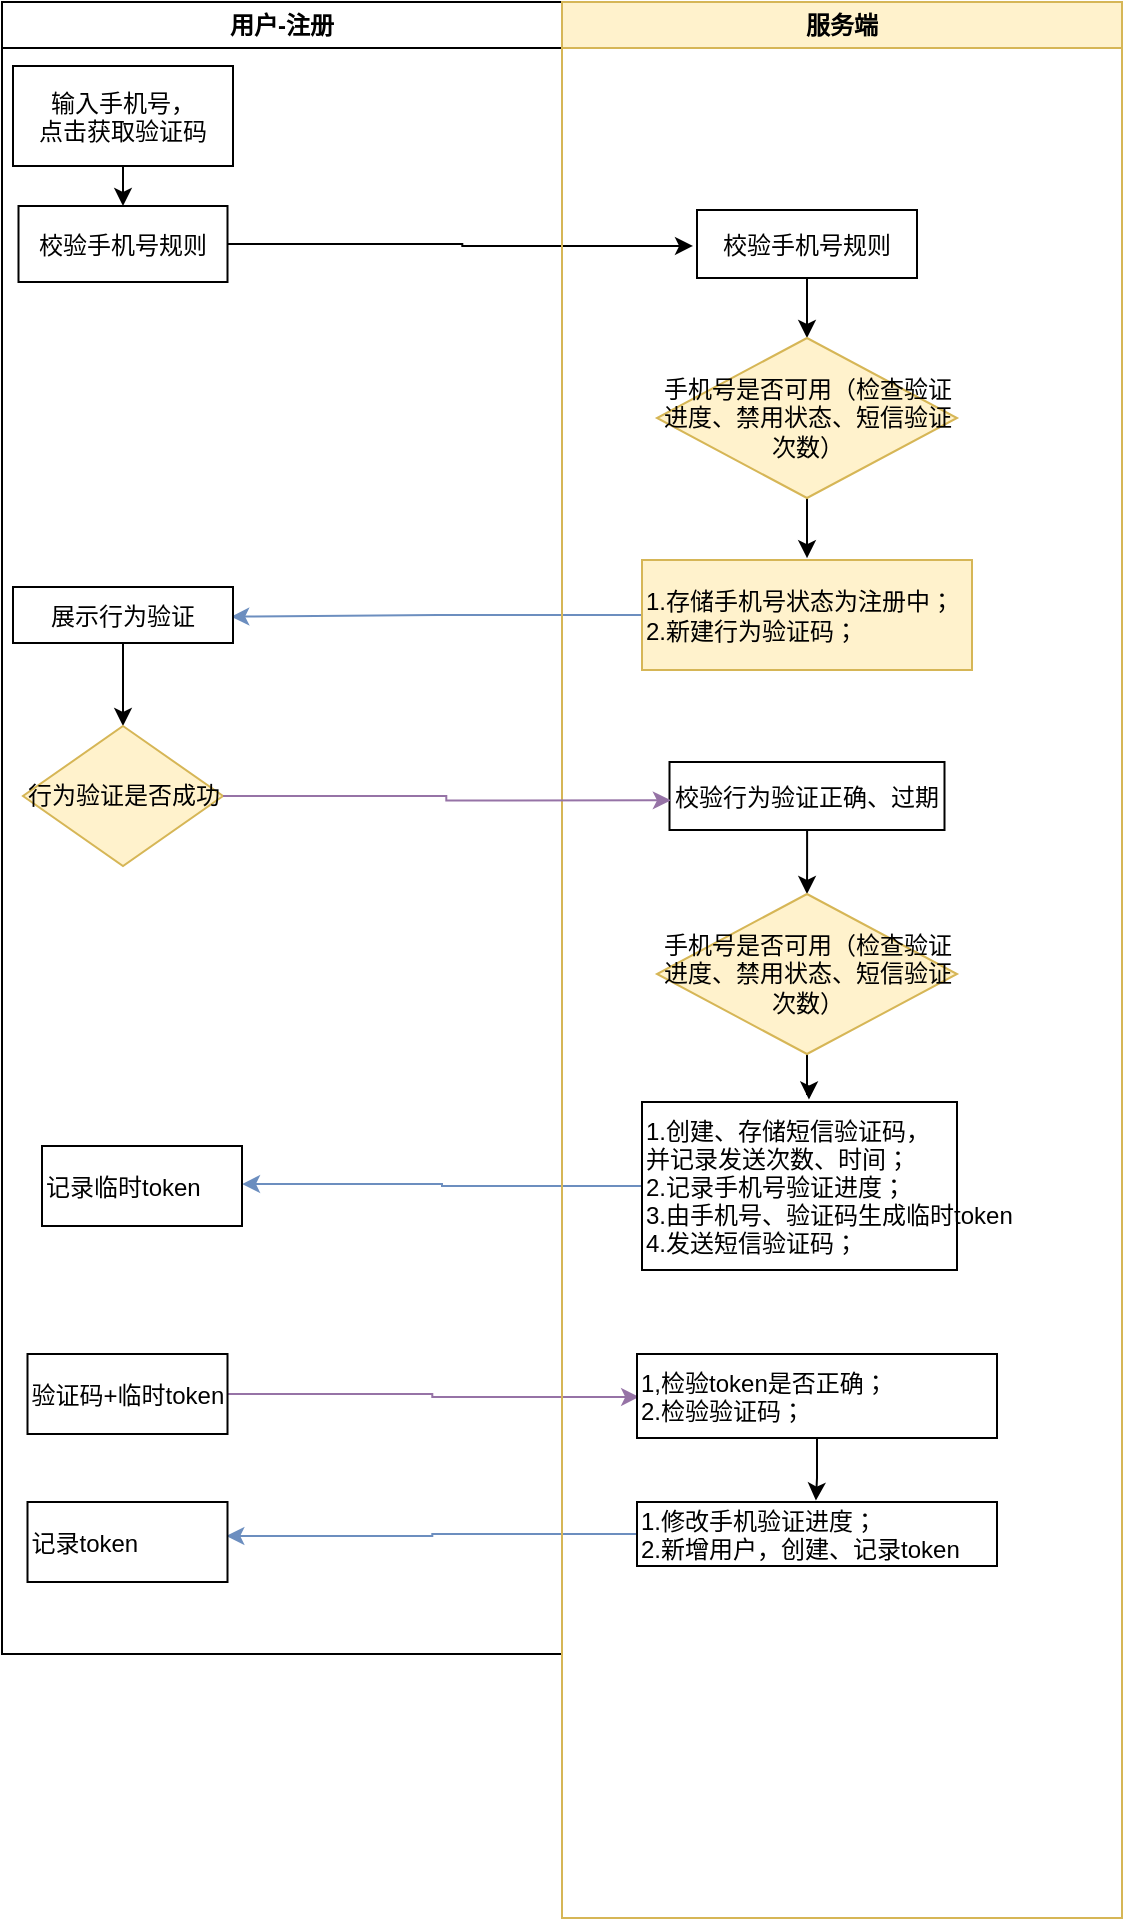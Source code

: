 <mxfile version="20.8.14" type="github">
  <diagram name="Page-1" id="e7e014a7-5840-1c2e-5031-d8a46d1fe8dd">
    <mxGraphModel dx="1093" dy="670" grid="1" gridSize="10" guides="1" tooltips="1" connect="1" arrows="1" fold="1" page="1" pageScale="1" pageWidth="1169" pageHeight="826" background="none" math="0" shadow="0">
      <root>
        <mxCell id="0" />
        <mxCell id="1" parent="0" />
        <mxCell id="GZBZKkGN8Y1aCkfuJeDu-95" style="edgeStyle=orthogonalEdgeStyle;rounded=0;orthogonalLoop=1;jettySize=auto;html=1;entryX=0.994;entryY=0.425;entryDx=0;entryDy=0;entryPerimeter=0;fillColor=#dae8fc;strokeColor=#6c8ebf;" edge="1" parent="1" source="GZBZKkGN8Y1aCkfuJeDu-92" target="GZBZKkGN8Y1aCkfuJeDu-94">
          <mxGeometry relative="1" as="geometry" />
        </mxCell>
        <mxCell id="GZBZKkGN8Y1aCkfuJeDu-91" style="edgeStyle=orthogonalEdgeStyle;rounded=0;orthogonalLoop=1;jettySize=auto;html=1;entryX=0.006;entryY=0.511;entryDx=0;entryDy=0;entryPerimeter=0;fillColor=#e1d5e7;strokeColor=#9673a6;" edge="1" parent="1" source="GZBZKkGN8Y1aCkfuJeDu-88" target="GZBZKkGN8Y1aCkfuJeDu-89">
          <mxGeometry relative="1" as="geometry" />
        </mxCell>
        <mxCell id="GZBZKkGN8Y1aCkfuJeDu-86" value="" style="edgeStyle=orthogonalEdgeStyle;rounded=0;orthogonalLoop=1;jettySize=auto;html=1;entryX=1;entryY=0.476;entryDx=0;entryDy=0;entryPerimeter=0;fillColor=#dae8fc;strokeColor=#6c8ebf;" edge="1" parent="1" source="GZBZKkGN8Y1aCkfuJeDu-77" target="GZBZKkGN8Y1aCkfuJeDu-85">
          <mxGeometry relative="1" as="geometry">
            <mxPoint x="350" y="600" as="targetPoint" />
          </mxGeometry>
        </mxCell>
        <mxCell id="GZBZKkGN8Y1aCkfuJeDu-68" style="edgeStyle=orthogonalEdgeStyle;rounded=0;orthogonalLoop=1;jettySize=auto;html=1;entryX=0.992;entryY=0.53;entryDx=0;entryDy=0;entryPerimeter=0;fillColor=#dae8fc;strokeColor=#6c8ebf;" edge="1" parent="1" source="GZBZKkGN8Y1aCkfuJeDu-53" target="GZBZKkGN8Y1aCkfuJeDu-48">
          <mxGeometry relative="1" as="geometry" />
        </mxCell>
        <mxCell id="GZBZKkGN8Y1aCkfuJeDu-65" style="edgeStyle=orthogonalEdgeStyle;rounded=0;orthogonalLoop=1;jettySize=auto;html=1;entryX=-0.018;entryY=0.529;entryDx=0;entryDy=0;entryPerimeter=0;" edge="1" parent="1" source="8" target="GZBZKkGN8Y1aCkfuJeDu-50">
          <mxGeometry relative="1" as="geometry" />
        </mxCell>
        <mxCell id="2" value="用户-注册" style="swimlane;whiteSpace=wrap" parent="1" vertex="1">
          <mxGeometry x="160" y="2" width="280" height="826" as="geometry" />
        </mxCell>
        <mxCell id="GZBZKkGN8Y1aCkfuJeDu-44" style="edgeStyle=orthogonalEdgeStyle;rounded=0;orthogonalLoop=1;jettySize=auto;html=1;entryX=0.506;entryY=-0.014;entryDx=0;entryDy=0;entryPerimeter=0;" edge="1" parent="2" source="7" target="8">
          <mxGeometry relative="1" as="geometry" />
        </mxCell>
        <mxCell id="7" value="输入手机号，&#xa;点击获取验证码" style="" parent="2" vertex="1">
          <mxGeometry x="5.5" y="32" width="110" height="50" as="geometry" />
        </mxCell>
        <mxCell id="8" value="校验手机号规则" style="" parent="2" vertex="1">
          <mxGeometry x="8.25" y="102" width="104.5" height="38" as="geometry" />
        </mxCell>
        <mxCell id="GZBZKkGN8Y1aCkfuJeDu-72" style="edgeStyle=orthogonalEdgeStyle;rounded=0;orthogonalLoop=1;jettySize=auto;html=1;entryX=0.5;entryY=0;entryDx=0;entryDy=0;" edge="1" parent="2" source="GZBZKkGN8Y1aCkfuJeDu-48" target="GZBZKkGN8Y1aCkfuJeDu-69">
          <mxGeometry relative="1" as="geometry" />
        </mxCell>
        <mxCell id="GZBZKkGN8Y1aCkfuJeDu-48" value="展示行为验证" style="" vertex="1" parent="2">
          <mxGeometry x="5.5" y="292.5" width="110" height="28" as="geometry" />
        </mxCell>
        <mxCell id="GZBZKkGN8Y1aCkfuJeDu-69" value="行为验证是否成功" style="rhombus;whiteSpace=wrap;html=1;fillColor=#fff2cc;strokeColor=#d6b656;" vertex="1" parent="2">
          <mxGeometry x="10.5" y="362" width="100" height="70" as="geometry" />
        </mxCell>
        <mxCell id="GZBZKkGN8Y1aCkfuJeDu-85" value="记录临时token" style="fillColor=rgb(255, 255, 255);strokeColor=rgb(0, 0, 0);fontColor=rgb(0, 0, 0);align=left;" vertex="1" parent="2">
          <mxGeometry x="20" y="572" width="100" height="40" as="geometry" />
        </mxCell>
        <mxCell id="GZBZKkGN8Y1aCkfuJeDu-88" value="验证码+临时token" style="fillColor=rgb(255, 255, 255);strokeColor=rgb(0, 0, 0);fontColor=rgb(0, 0, 0);align=left;" vertex="1" parent="2">
          <mxGeometry x="12.75" y="676" width="100" height="40" as="geometry" />
        </mxCell>
        <mxCell id="GZBZKkGN8Y1aCkfuJeDu-94" value="记录token" style="fillColor=rgb(255, 255, 255);strokeColor=rgb(0, 0, 0);fontColor=rgb(0, 0, 0);align=left;" vertex="1" parent="2">
          <mxGeometry x="12.75" y="750" width="100" height="40" as="geometry" />
        </mxCell>
        <mxCell id="3" value="服务端" style="swimlane;whiteSpace=wrap;fillColor=#fff2cc;strokeColor=#d6b656;" parent="1" vertex="1">
          <mxGeometry x="440" y="2" width="280" height="958" as="geometry" />
        </mxCell>
        <mxCell id="GZBZKkGN8Y1aCkfuJeDu-93" style="edgeStyle=orthogonalEdgeStyle;rounded=0;orthogonalLoop=1;jettySize=auto;html=1;entryX=0.497;entryY=-0.022;entryDx=0;entryDy=0;entryPerimeter=0;" edge="1" parent="3" source="GZBZKkGN8Y1aCkfuJeDu-89" target="GZBZKkGN8Y1aCkfuJeDu-92">
          <mxGeometry relative="1" as="geometry" />
        </mxCell>
        <mxCell id="GZBZKkGN8Y1aCkfuJeDu-55" value="" style="edgeStyle=orthogonalEdgeStyle;rounded=0;orthogonalLoop=1;jettySize=auto;html=1;" edge="1" parent="3" source="GZBZKkGN8Y1aCkfuJeDu-50" target="GZBZKkGN8Y1aCkfuJeDu-52">
          <mxGeometry relative="1" as="geometry" />
        </mxCell>
        <mxCell id="GZBZKkGN8Y1aCkfuJeDu-50" value="校验手机号规则" style="" vertex="1" parent="3">
          <mxGeometry x="67.5" y="104" width="110" height="34" as="geometry" />
        </mxCell>
        <mxCell id="GZBZKkGN8Y1aCkfuJeDu-59" style="edgeStyle=orthogonalEdgeStyle;rounded=0;orthogonalLoop=1;jettySize=auto;html=1;entryX=0.5;entryY=-0.017;entryDx=0;entryDy=0;entryPerimeter=0;" edge="1" parent="3" source="GZBZKkGN8Y1aCkfuJeDu-52" target="GZBZKkGN8Y1aCkfuJeDu-53">
          <mxGeometry relative="1" as="geometry" />
        </mxCell>
        <mxCell id="GZBZKkGN8Y1aCkfuJeDu-52" value="手机号是否可用（检查验证进度、禁用状态、短信验证次数）" style="rhombus;whiteSpace=wrap;html=1;fillColor=#fff2cc;strokeColor=#d6b656;" vertex="1" parent="3">
          <mxGeometry x="47.5" y="168" width="150" height="80" as="geometry" />
        </mxCell>
        <mxCell id="GZBZKkGN8Y1aCkfuJeDu-53" value="1.存储手机号状态为注册中；&lt;br&gt;2.新建行为验证码；" style="whiteSpace=wrap;html=1;fillColor=#fff2cc;strokeColor=#d6b656;fontColor=rgb(0, 0, 0);align=left;" vertex="1" parent="3">
          <mxGeometry x="40" y="279" width="165" height="55" as="geometry" />
        </mxCell>
        <mxCell id="GZBZKkGN8Y1aCkfuJeDu-82" style="edgeStyle=orthogonalEdgeStyle;rounded=0;orthogonalLoop=1;jettySize=auto;html=1;entryX=0.5;entryY=0;entryDx=0;entryDy=0;" edge="1" parent="3" source="GZBZKkGN8Y1aCkfuJeDu-74" target="GZBZKkGN8Y1aCkfuJeDu-81">
          <mxGeometry relative="1" as="geometry" />
        </mxCell>
        <mxCell id="GZBZKkGN8Y1aCkfuJeDu-74" value="校验行为验证正确、过期" style="" vertex="1" parent="3">
          <mxGeometry x="53.75" y="380" width="137.5" height="34" as="geometry" />
        </mxCell>
        <mxCell id="GZBZKkGN8Y1aCkfuJeDu-77" value="1.创建、存储短信验证码，&#xa;并记录发送次数、时间；&#xa;2.记录手机号验证进度；&#xa;3.由手机号、验证码生成临时token&#xa;4.发送短信验证码；" style="fillColor=rgb(255, 255, 255);strokeColor=rgb(0, 0, 0);fontColor=rgb(0, 0, 0);align=left;" vertex="1" parent="3">
          <mxGeometry x="40" y="550" width="157.5" height="84" as="geometry" />
        </mxCell>
        <mxCell id="GZBZKkGN8Y1aCkfuJeDu-83" style="edgeStyle=orthogonalEdgeStyle;rounded=0;orthogonalLoop=1;jettySize=auto;html=1;entryX=0.53;entryY=-0.015;entryDx=0;entryDy=0;entryPerimeter=0;" edge="1" parent="3" source="GZBZKkGN8Y1aCkfuJeDu-81" target="GZBZKkGN8Y1aCkfuJeDu-77">
          <mxGeometry relative="1" as="geometry" />
        </mxCell>
        <mxCell id="GZBZKkGN8Y1aCkfuJeDu-81" value="手机号是否可用（检查验证进度、禁用状态、短信验证次数）" style="rhombus;whiteSpace=wrap;html=1;fillColor=#fff2cc;strokeColor=#d6b656;" vertex="1" parent="3">
          <mxGeometry x="47.5" y="446" width="150" height="80" as="geometry" />
        </mxCell>
        <mxCell id="GZBZKkGN8Y1aCkfuJeDu-89" value="1,检验token是否正确；&#xa;2.检验验证码；" style="fillColor=rgb(255, 255, 255);strokeColor=rgb(0, 0, 0);fontColor=rgb(0, 0, 0);align=left;" vertex="1" parent="3">
          <mxGeometry x="37.5" y="676" width="180" height="42" as="geometry" />
        </mxCell>
        <mxCell id="GZBZKkGN8Y1aCkfuJeDu-92" value="1.修改手机验证进度；&#xa;2.新增用户，创建、记录token" style="fillColor=rgb(255, 255, 255);strokeColor=rgb(0, 0, 0);fontColor=rgb(0, 0, 0);align=left;" vertex="1" parent="3">
          <mxGeometry x="37.5" y="750" width="180" height="32" as="geometry" />
        </mxCell>
        <mxCell id="GZBZKkGN8Y1aCkfuJeDu-84" style="edgeStyle=orthogonalEdgeStyle;rounded=0;orthogonalLoop=1;jettySize=auto;html=1;entryX=0.005;entryY=0.564;entryDx=0;entryDy=0;entryPerimeter=0;fillColor=#e1d5e7;strokeColor=#9673a6;" edge="1" parent="1" source="GZBZKkGN8Y1aCkfuJeDu-69" target="GZBZKkGN8Y1aCkfuJeDu-74">
          <mxGeometry relative="1" as="geometry" />
        </mxCell>
      </root>
    </mxGraphModel>
  </diagram>
</mxfile>
